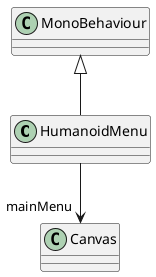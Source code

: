 @startuml
class HumanoidMenu {
}
MonoBehaviour <|-- HumanoidMenu
HumanoidMenu --> "mainMenu" Canvas
@enduml

